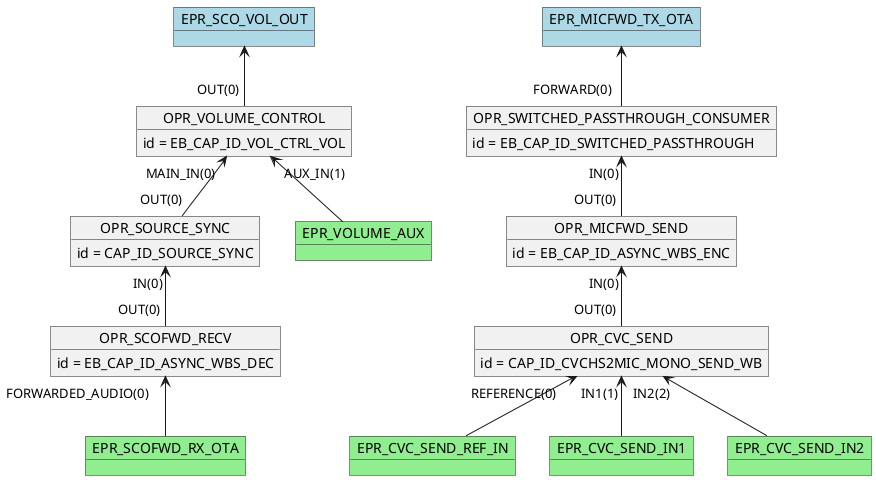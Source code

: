 @startuml

    object OPR_SCOFWD_RECV
    OPR_SCOFWD_RECV : id = EB_CAP_ID_ASYNC_WBS_DEC
    object OPR_SOURCE_SYNC
    OPR_SOURCE_SYNC : id = CAP_ID_SOURCE_SYNC
    object OPR_VOLUME_CONTROL
    OPR_VOLUME_CONTROL : id = EB_CAP_ID_VOL_CTRL_VOL
    object OPR_CVC_SEND
    OPR_CVC_SEND : id = CAP_ID_CVCHS2MIC_MONO_SEND_WB
    object OPR_MICFWD_SEND
    OPR_MICFWD_SEND : id = EB_CAP_ID_ASYNC_WBS_ENC
    object OPR_SWITCHED_PASSTHROUGH_CONSUMER
    OPR_SWITCHED_PASSTHROUGH_CONSUMER : id = EB_CAP_ID_SWITCHED_PASSTHROUGH
    OPR_SOURCE_SYNC "IN(0)"<-- "OUT(0)" OPR_SCOFWD_RECV
    OPR_VOLUME_CONTROL "MAIN_IN(0)"<-- "OUT(0)" OPR_SOURCE_SYNC
    OPR_MICFWD_SEND "IN(0)"<-- "OUT(0)" OPR_CVC_SEND
    OPR_SWITCHED_PASSTHROUGH_CONSUMER "IN(0)"<-- "OUT(0)" OPR_MICFWD_SEND
    object EPR_SCOFWD_RX_OTA #lightgreen
    OPR_SCOFWD_RECV "FORWARDED_AUDIO(0)" <-- EPR_SCOFWD_RX_OTA
    object EPR_VOLUME_AUX #lightgreen
    OPR_VOLUME_CONTROL "AUX_IN(1)" <-- EPR_VOLUME_AUX
    object EPR_CVC_SEND_REF_IN #lightgreen
    OPR_CVC_SEND "REFERENCE(0)" <-- EPR_CVC_SEND_REF_IN
    object EPR_CVC_SEND_IN1 #lightgreen
    OPR_CVC_SEND "IN1(1)" <-- EPR_CVC_SEND_IN1
    object EPR_CVC_SEND_IN2 #lightgreen
    OPR_CVC_SEND "IN2(2)" <-- EPR_CVC_SEND_IN2
    object EPR_MICFWD_TX_OTA #lightblue
    EPR_MICFWD_TX_OTA <-- "FORWARD(0)" OPR_SWITCHED_PASSTHROUGH_CONSUMER
    object EPR_SCO_VOL_OUT #lightblue
    EPR_SCO_VOL_OUT <-- "OUT(0)" OPR_VOLUME_CONTROL
@enduml
